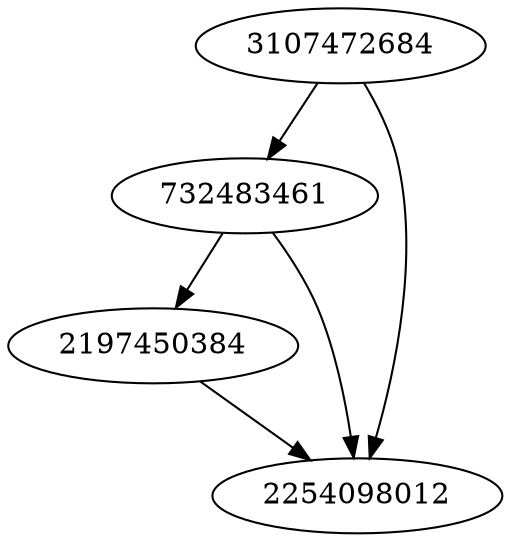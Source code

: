 strict digraph  {
2197450384;
3107472684;
732483461;
2254098012;
2197450384 -> 2254098012;
3107472684 -> 2254098012;
3107472684 -> 732483461;
732483461 -> 2254098012;
732483461 -> 2197450384;
}
